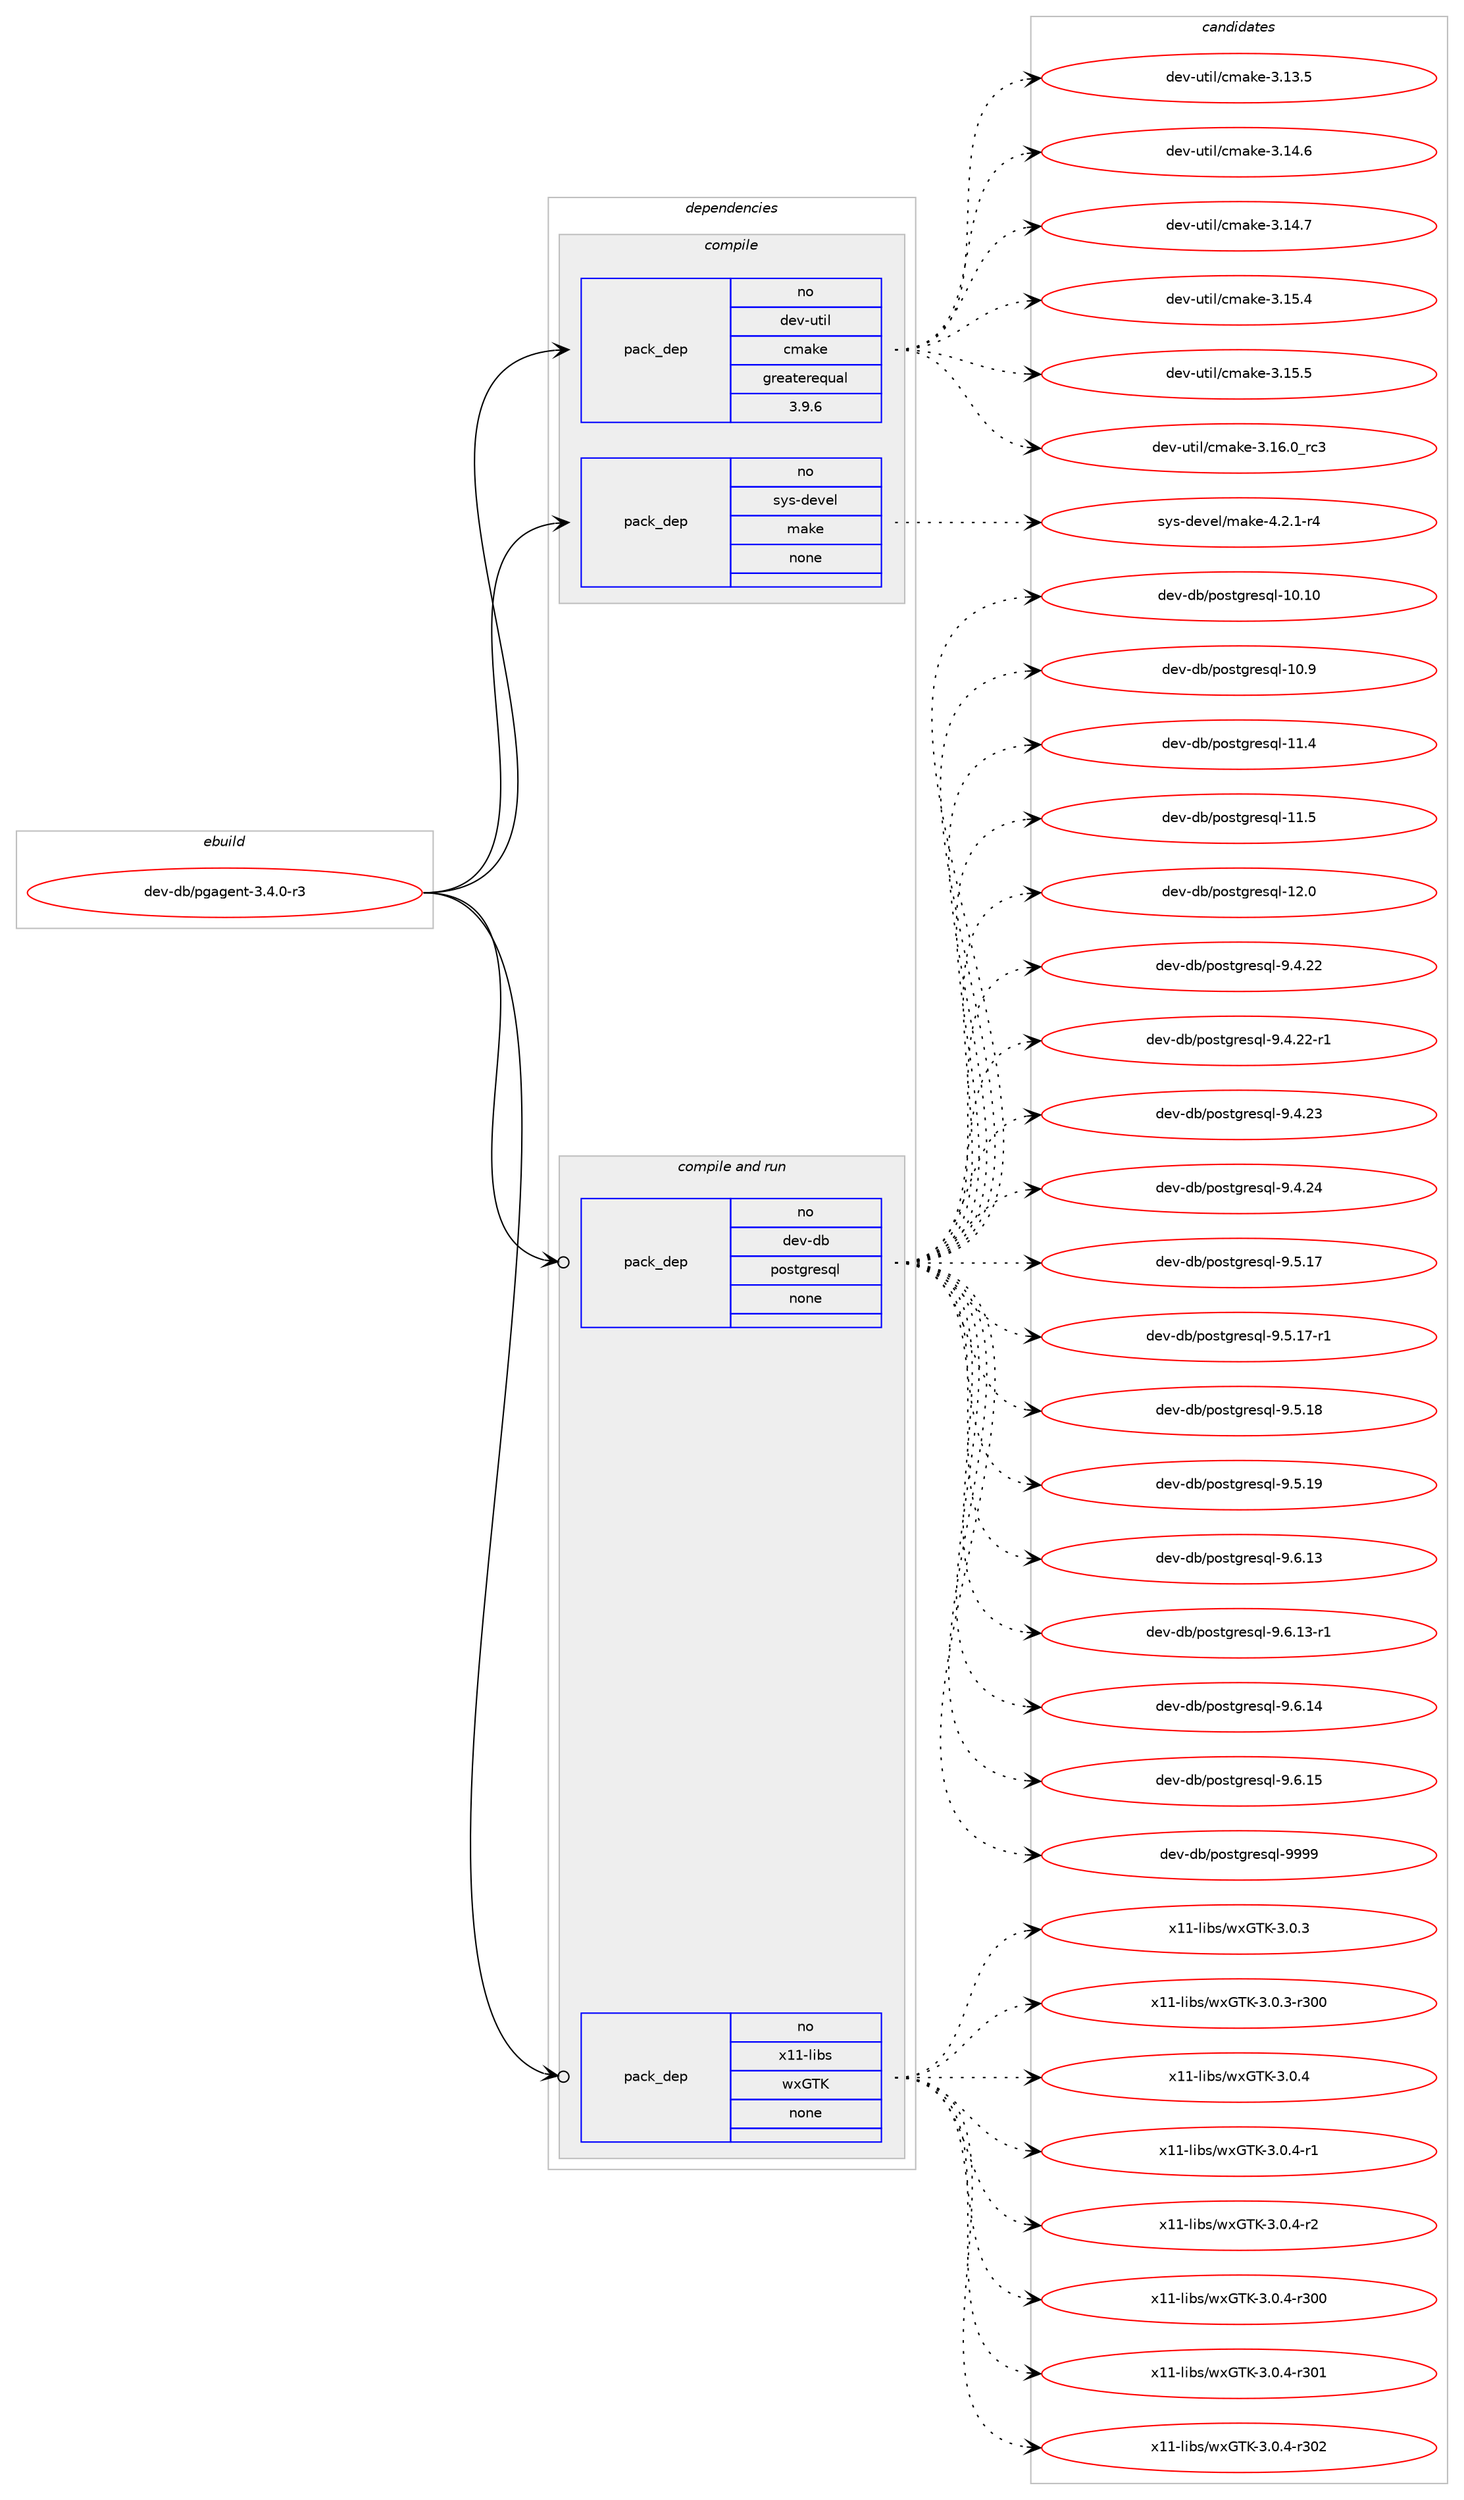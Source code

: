 digraph prolog {

# *************
# Graph options
# *************

newrank=true;
concentrate=true;
compound=true;
graph [rankdir=LR,fontname=Helvetica,fontsize=10,ranksep=1.5];#, ranksep=2.5, nodesep=0.2];
edge  [arrowhead=vee];
node  [fontname=Helvetica,fontsize=10];

# **********
# The ebuild
# **********

subgraph cluster_leftcol {
color=gray;
rank=same;
label=<<i>ebuild</i>>;
id [label="dev-db/pgagent-3.4.0-r3", color=red, width=4, href="../dev-db/pgagent-3.4.0-r3.svg"];
}

# ****************
# The dependencies
# ****************

subgraph cluster_midcol {
color=gray;
label=<<i>dependencies</i>>;
subgraph cluster_compile {
fillcolor="#eeeeee";
style=filled;
label=<<i>compile</i>>;
subgraph pack388298 {
dependency521508 [label=<<TABLE BORDER="0" CELLBORDER="1" CELLSPACING="0" CELLPADDING="4" WIDTH="220"><TR><TD ROWSPAN="6" CELLPADDING="30">pack_dep</TD></TR><TR><TD WIDTH="110">no</TD></TR><TR><TD>dev-util</TD></TR><TR><TD>cmake</TD></TR><TR><TD>greaterequal</TD></TR><TR><TD>3.9.6</TD></TR></TABLE>>, shape=none, color=blue];
}
id:e -> dependency521508:w [weight=20,style="solid",arrowhead="vee"];
subgraph pack388299 {
dependency521509 [label=<<TABLE BORDER="0" CELLBORDER="1" CELLSPACING="0" CELLPADDING="4" WIDTH="220"><TR><TD ROWSPAN="6" CELLPADDING="30">pack_dep</TD></TR><TR><TD WIDTH="110">no</TD></TR><TR><TD>sys-devel</TD></TR><TR><TD>make</TD></TR><TR><TD>none</TD></TR><TR><TD></TD></TR></TABLE>>, shape=none, color=blue];
}
id:e -> dependency521509:w [weight=20,style="solid",arrowhead="vee"];
}
subgraph cluster_compileandrun {
fillcolor="#eeeeee";
style=filled;
label=<<i>compile and run</i>>;
subgraph pack388300 {
dependency521510 [label=<<TABLE BORDER="0" CELLBORDER="1" CELLSPACING="0" CELLPADDING="4" WIDTH="220"><TR><TD ROWSPAN="6" CELLPADDING="30">pack_dep</TD></TR><TR><TD WIDTH="110">no</TD></TR><TR><TD>dev-db</TD></TR><TR><TD>postgresql</TD></TR><TR><TD>none</TD></TR><TR><TD></TD></TR></TABLE>>, shape=none, color=blue];
}
id:e -> dependency521510:w [weight=20,style="solid",arrowhead="odotvee"];
subgraph pack388301 {
dependency521511 [label=<<TABLE BORDER="0" CELLBORDER="1" CELLSPACING="0" CELLPADDING="4" WIDTH="220"><TR><TD ROWSPAN="6" CELLPADDING="30">pack_dep</TD></TR><TR><TD WIDTH="110">no</TD></TR><TR><TD>x11-libs</TD></TR><TR><TD>wxGTK</TD></TR><TR><TD>none</TD></TR><TR><TD></TD></TR></TABLE>>, shape=none, color=blue];
}
id:e -> dependency521511:w [weight=20,style="solid",arrowhead="odotvee"];
}
subgraph cluster_run {
fillcolor="#eeeeee";
style=filled;
label=<<i>run</i>>;
}
}

# **************
# The candidates
# **************

subgraph cluster_choices {
rank=same;
color=gray;
label=<<i>candidates</i>>;

subgraph choice388298 {
color=black;
nodesep=1;
choice1001011184511711610510847991099710710145514649514653 [label="dev-util/cmake-3.13.5", color=red, width=4,href="../dev-util/cmake-3.13.5.svg"];
choice1001011184511711610510847991099710710145514649524654 [label="dev-util/cmake-3.14.6", color=red, width=4,href="../dev-util/cmake-3.14.6.svg"];
choice1001011184511711610510847991099710710145514649524655 [label="dev-util/cmake-3.14.7", color=red, width=4,href="../dev-util/cmake-3.14.7.svg"];
choice1001011184511711610510847991099710710145514649534652 [label="dev-util/cmake-3.15.4", color=red, width=4,href="../dev-util/cmake-3.15.4.svg"];
choice1001011184511711610510847991099710710145514649534653 [label="dev-util/cmake-3.15.5", color=red, width=4,href="../dev-util/cmake-3.15.5.svg"];
choice1001011184511711610510847991099710710145514649544648951149951 [label="dev-util/cmake-3.16.0_rc3", color=red, width=4,href="../dev-util/cmake-3.16.0_rc3.svg"];
dependency521508:e -> choice1001011184511711610510847991099710710145514649514653:w [style=dotted,weight="100"];
dependency521508:e -> choice1001011184511711610510847991099710710145514649524654:w [style=dotted,weight="100"];
dependency521508:e -> choice1001011184511711610510847991099710710145514649524655:w [style=dotted,weight="100"];
dependency521508:e -> choice1001011184511711610510847991099710710145514649534652:w [style=dotted,weight="100"];
dependency521508:e -> choice1001011184511711610510847991099710710145514649534653:w [style=dotted,weight="100"];
dependency521508:e -> choice1001011184511711610510847991099710710145514649544648951149951:w [style=dotted,weight="100"];
}
subgraph choice388299 {
color=black;
nodesep=1;
choice1151211154510010111810110847109971071014552465046494511452 [label="sys-devel/make-4.2.1-r4", color=red, width=4,href="../sys-devel/make-4.2.1-r4.svg"];
dependency521509:e -> choice1151211154510010111810110847109971071014552465046494511452:w [style=dotted,weight="100"];
}
subgraph choice388300 {
color=black;
nodesep=1;
choice100101118451009847112111115116103114101115113108454948464948 [label="dev-db/postgresql-10.10", color=red, width=4,href="../dev-db/postgresql-10.10.svg"];
choice1001011184510098471121111151161031141011151131084549484657 [label="dev-db/postgresql-10.9", color=red, width=4,href="../dev-db/postgresql-10.9.svg"];
choice1001011184510098471121111151161031141011151131084549494652 [label="dev-db/postgresql-11.4", color=red, width=4,href="../dev-db/postgresql-11.4.svg"];
choice1001011184510098471121111151161031141011151131084549494653 [label="dev-db/postgresql-11.5", color=red, width=4,href="../dev-db/postgresql-11.5.svg"];
choice1001011184510098471121111151161031141011151131084549504648 [label="dev-db/postgresql-12.0", color=red, width=4,href="../dev-db/postgresql-12.0.svg"];
choice10010111845100984711211111511610311410111511310845574652465050 [label="dev-db/postgresql-9.4.22", color=red, width=4,href="../dev-db/postgresql-9.4.22.svg"];
choice100101118451009847112111115116103114101115113108455746524650504511449 [label="dev-db/postgresql-9.4.22-r1", color=red, width=4,href="../dev-db/postgresql-9.4.22-r1.svg"];
choice10010111845100984711211111511610311410111511310845574652465051 [label="dev-db/postgresql-9.4.23", color=red, width=4,href="../dev-db/postgresql-9.4.23.svg"];
choice10010111845100984711211111511610311410111511310845574652465052 [label="dev-db/postgresql-9.4.24", color=red, width=4,href="../dev-db/postgresql-9.4.24.svg"];
choice10010111845100984711211111511610311410111511310845574653464955 [label="dev-db/postgresql-9.5.17", color=red, width=4,href="../dev-db/postgresql-9.5.17.svg"];
choice100101118451009847112111115116103114101115113108455746534649554511449 [label="dev-db/postgresql-9.5.17-r1", color=red, width=4,href="../dev-db/postgresql-9.5.17-r1.svg"];
choice10010111845100984711211111511610311410111511310845574653464956 [label="dev-db/postgresql-9.5.18", color=red, width=4,href="../dev-db/postgresql-9.5.18.svg"];
choice10010111845100984711211111511610311410111511310845574653464957 [label="dev-db/postgresql-9.5.19", color=red, width=4,href="../dev-db/postgresql-9.5.19.svg"];
choice10010111845100984711211111511610311410111511310845574654464951 [label="dev-db/postgresql-9.6.13", color=red, width=4,href="../dev-db/postgresql-9.6.13.svg"];
choice100101118451009847112111115116103114101115113108455746544649514511449 [label="dev-db/postgresql-9.6.13-r1", color=red, width=4,href="../dev-db/postgresql-9.6.13-r1.svg"];
choice10010111845100984711211111511610311410111511310845574654464952 [label="dev-db/postgresql-9.6.14", color=red, width=4,href="../dev-db/postgresql-9.6.14.svg"];
choice10010111845100984711211111511610311410111511310845574654464953 [label="dev-db/postgresql-9.6.15", color=red, width=4,href="../dev-db/postgresql-9.6.15.svg"];
choice1001011184510098471121111151161031141011151131084557575757 [label="dev-db/postgresql-9999", color=red, width=4,href="../dev-db/postgresql-9999.svg"];
dependency521510:e -> choice100101118451009847112111115116103114101115113108454948464948:w [style=dotted,weight="100"];
dependency521510:e -> choice1001011184510098471121111151161031141011151131084549484657:w [style=dotted,weight="100"];
dependency521510:e -> choice1001011184510098471121111151161031141011151131084549494652:w [style=dotted,weight="100"];
dependency521510:e -> choice1001011184510098471121111151161031141011151131084549494653:w [style=dotted,weight="100"];
dependency521510:e -> choice1001011184510098471121111151161031141011151131084549504648:w [style=dotted,weight="100"];
dependency521510:e -> choice10010111845100984711211111511610311410111511310845574652465050:w [style=dotted,weight="100"];
dependency521510:e -> choice100101118451009847112111115116103114101115113108455746524650504511449:w [style=dotted,weight="100"];
dependency521510:e -> choice10010111845100984711211111511610311410111511310845574652465051:w [style=dotted,weight="100"];
dependency521510:e -> choice10010111845100984711211111511610311410111511310845574652465052:w [style=dotted,weight="100"];
dependency521510:e -> choice10010111845100984711211111511610311410111511310845574653464955:w [style=dotted,weight="100"];
dependency521510:e -> choice100101118451009847112111115116103114101115113108455746534649554511449:w [style=dotted,weight="100"];
dependency521510:e -> choice10010111845100984711211111511610311410111511310845574653464956:w [style=dotted,weight="100"];
dependency521510:e -> choice10010111845100984711211111511610311410111511310845574653464957:w [style=dotted,weight="100"];
dependency521510:e -> choice10010111845100984711211111511610311410111511310845574654464951:w [style=dotted,weight="100"];
dependency521510:e -> choice100101118451009847112111115116103114101115113108455746544649514511449:w [style=dotted,weight="100"];
dependency521510:e -> choice10010111845100984711211111511610311410111511310845574654464952:w [style=dotted,weight="100"];
dependency521510:e -> choice10010111845100984711211111511610311410111511310845574654464953:w [style=dotted,weight="100"];
dependency521510:e -> choice1001011184510098471121111151161031141011151131084557575757:w [style=dotted,weight="100"];
}
subgraph choice388301 {
color=black;
nodesep=1;
choice1204949451081059811547119120718475455146484651 [label="x11-libs/wxGTK-3.0.3", color=red, width=4,href="../x11-libs/wxGTK-3.0.3.svg"];
choice120494945108105981154711912071847545514648465145114514848 [label="x11-libs/wxGTK-3.0.3-r300", color=red, width=4,href="../x11-libs/wxGTK-3.0.3-r300.svg"];
choice1204949451081059811547119120718475455146484652 [label="x11-libs/wxGTK-3.0.4", color=red, width=4,href="../x11-libs/wxGTK-3.0.4.svg"];
choice12049494510810598115471191207184754551464846524511449 [label="x11-libs/wxGTK-3.0.4-r1", color=red, width=4,href="../x11-libs/wxGTK-3.0.4-r1.svg"];
choice12049494510810598115471191207184754551464846524511450 [label="x11-libs/wxGTK-3.0.4-r2", color=red, width=4,href="../x11-libs/wxGTK-3.0.4-r2.svg"];
choice120494945108105981154711912071847545514648465245114514848 [label="x11-libs/wxGTK-3.0.4-r300", color=red, width=4,href="../x11-libs/wxGTK-3.0.4-r300.svg"];
choice120494945108105981154711912071847545514648465245114514849 [label="x11-libs/wxGTK-3.0.4-r301", color=red, width=4,href="../x11-libs/wxGTK-3.0.4-r301.svg"];
choice120494945108105981154711912071847545514648465245114514850 [label="x11-libs/wxGTK-3.0.4-r302", color=red, width=4,href="../x11-libs/wxGTK-3.0.4-r302.svg"];
dependency521511:e -> choice1204949451081059811547119120718475455146484651:w [style=dotted,weight="100"];
dependency521511:e -> choice120494945108105981154711912071847545514648465145114514848:w [style=dotted,weight="100"];
dependency521511:e -> choice1204949451081059811547119120718475455146484652:w [style=dotted,weight="100"];
dependency521511:e -> choice12049494510810598115471191207184754551464846524511449:w [style=dotted,weight="100"];
dependency521511:e -> choice12049494510810598115471191207184754551464846524511450:w [style=dotted,weight="100"];
dependency521511:e -> choice120494945108105981154711912071847545514648465245114514848:w [style=dotted,weight="100"];
dependency521511:e -> choice120494945108105981154711912071847545514648465245114514849:w [style=dotted,weight="100"];
dependency521511:e -> choice120494945108105981154711912071847545514648465245114514850:w [style=dotted,weight="100"];
}
}

}

